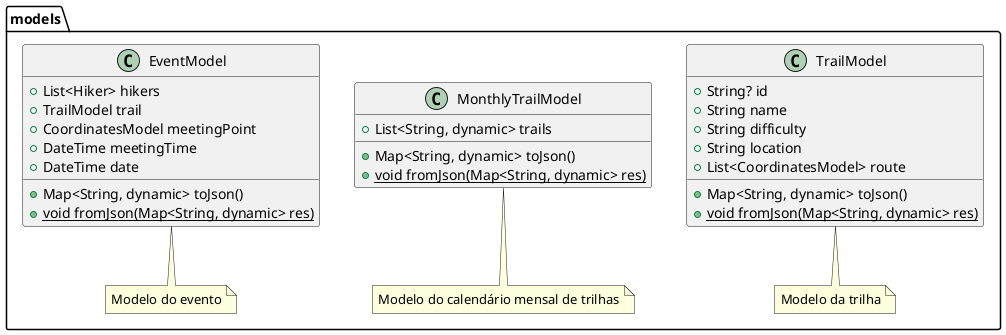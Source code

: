 @startuml pe_na_pedra_class_diagram_2
package models {
  note "Modelo da trilha" as N3
  note "Modelo do calendário mensal de trilhas" as N4
  note "Modelo do evento" as N5

  class TrailModel {
    + String? id
    + String name
    + String difficulty
    + String location
    + List<CoordinatesModel> route
    + Map<String, dynamic> toJson()
    + {static} void fromJson(Map<String, dynamic> res)
  }

  class MonthlyTrailModel {
    + List<String, dynamic> trails
    + Map<String, dynamic> toJson()
    + {static} void fromJson(Map<String, dynamic> res)
  }

  class EventModel {
    + List<Hiker> hikers
    + TrailModel trail
    + CoordinatesModel meetingPoint
    + DateTime meetingTime
    + DateTime date
    + Map<String, dynamic> toJson()
    + {static} void fromJson(Map<String, dynamic> res)
  }

  TrailModel .. N3
  MonthlyTrailModel .. N4
  EventModel .. N5
}
@enduml
